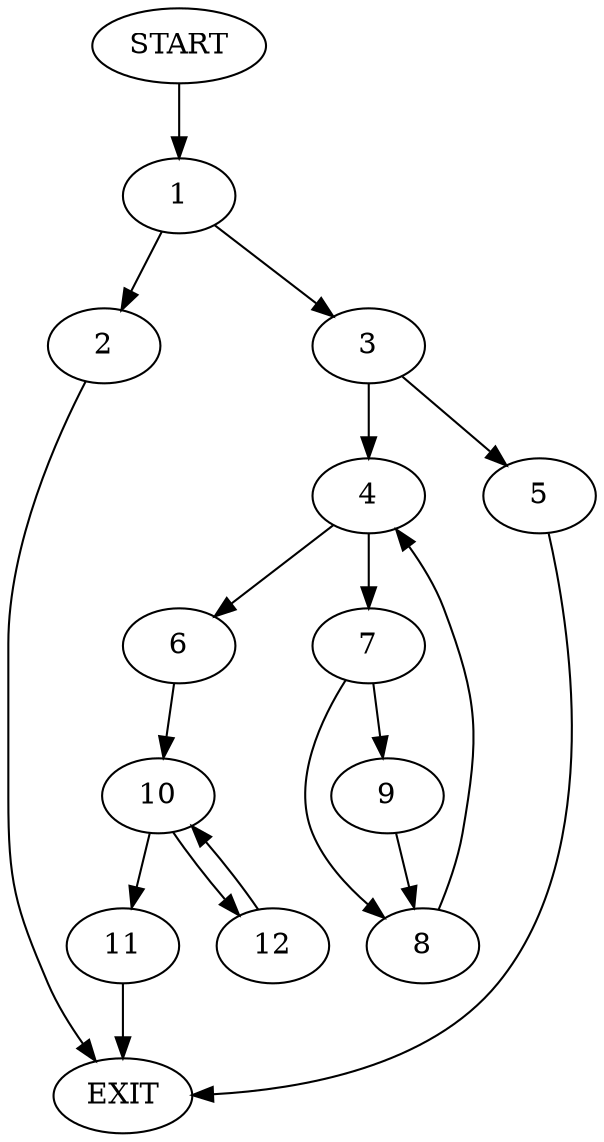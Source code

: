 digraph {
0 [label="START"]
13 [label="EXIT"]
0 -> 1
1 -> 2
1 -> 3
3 -> 4
3 -> 5
2 -> 13
4 -> 6
4 -> 7
5 -> 13
7 -> 8
7 -> 9
6 -> 10
8 -> 4
9 -> 8
10 -> 11
10 -> 12
12 -> 10
11 -> 13
}
